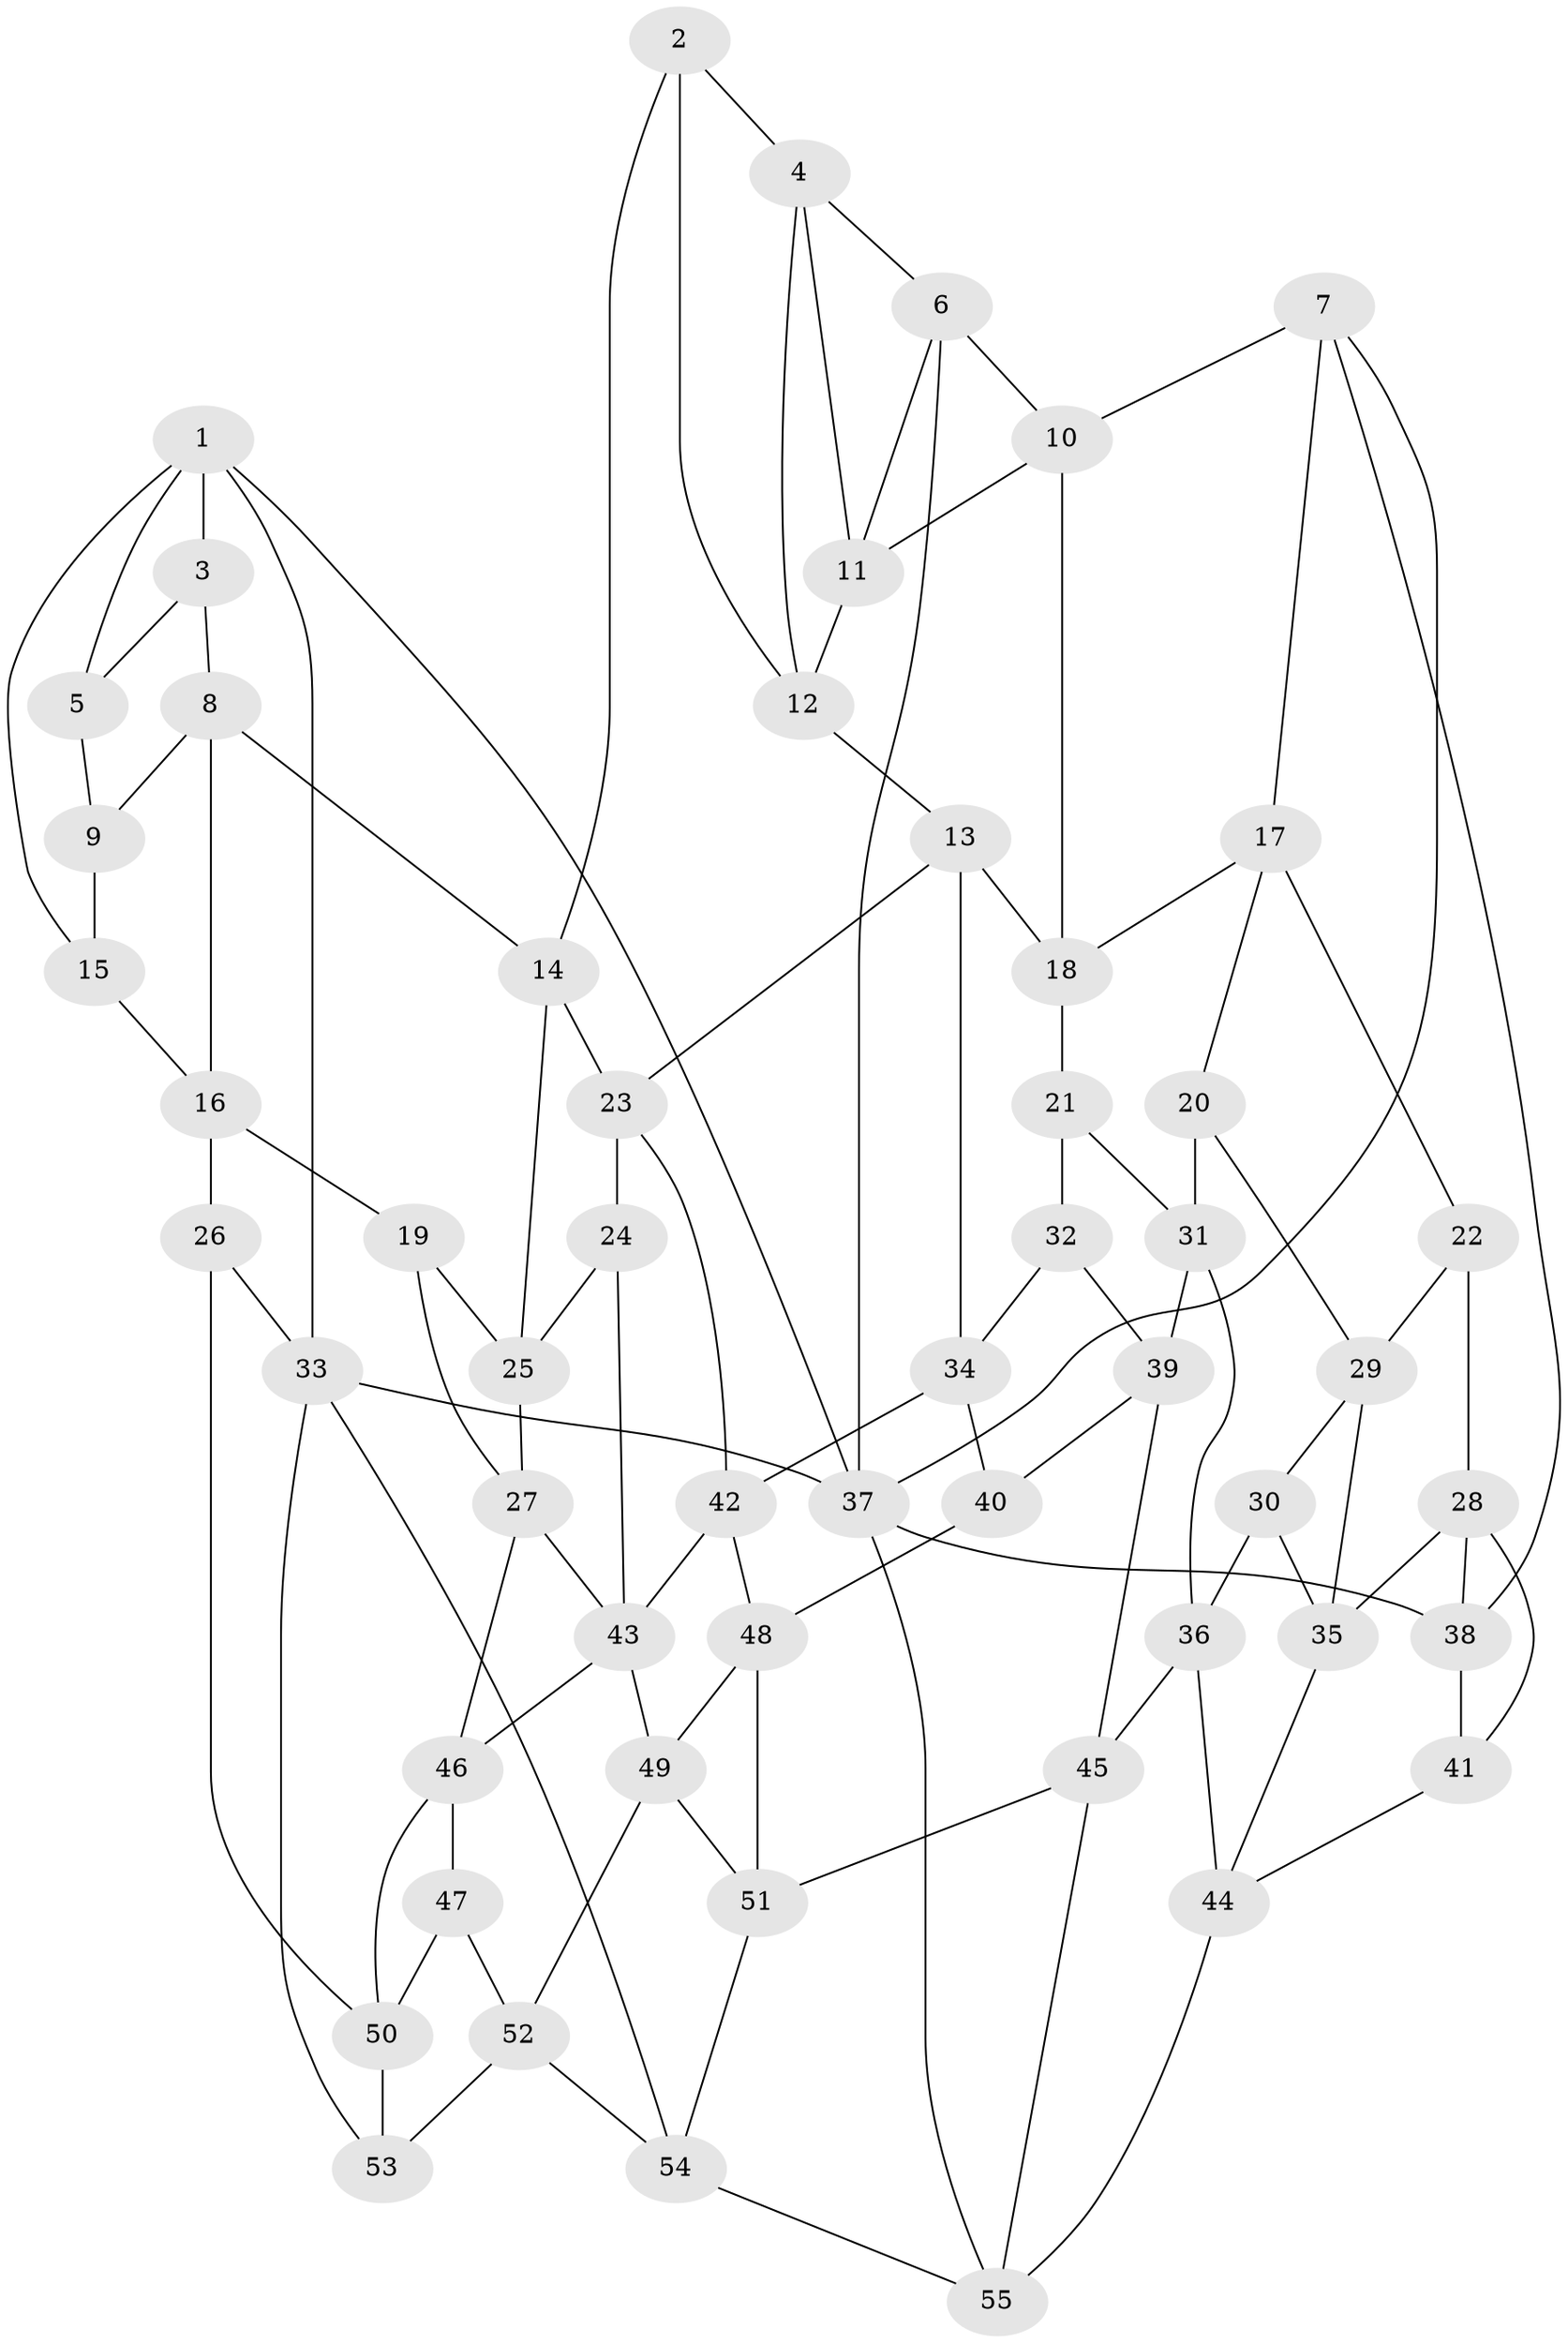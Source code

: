 // original degree distribution, {3: 0.01818181818181818, 4: 0.22727272727272727, 5: 0.5454545454545454, 6: 0.20909090909090908}
// Generated by graph-tools (version 1.1) at 2025/51/03/09/25 03:51:01]
// undirected, 55 vertices, 104 edges
graph export_dot {
graph [start="1"]
  node [color=gray90,style=filled];
  1;
  2;
  3;
  4;
  5;
  6;
  7;
  8;
  9;
  10;
  11;
  12;
  13;
  14;
  15;
  16;
  17;
  18;
  19;
  20;
  21;
  22;
  23;
  24;
  25;
  26;
  27;
  28;
  29;
  30;
  31;
  32;
  33;
  34;
  35;
  36;
  37;
  38;
  39;
  40;
  41;
  42;
  43;
  44;
  45;
  46;
  47;
  48;
  49;
  50;
  51;
  52;
  53;
  54;
  55;
  1 -- 3 [weight=1.0];
  1 -- 5 [weight=1.0];
  1 -- 15 [weight=1.0];
  1 -- 33 [weight=1.0];
  1 -- 37 [weight=1.0];
  2 -- 4 [weight=1.0];
  2 -- 12 [weight=1.0];
  2 -- 14 [weight=1.0];
  3 -- 5 [weight=1.0];
  3 -- 8 [weight=1.0];
  4 -- 6 [weight=1.0];
  4 -- 11 [weight=1.0];
  4 -- 12 [weight=1.0];
  5 -- 9 [weight=1.0];
  6 -- 10 [weight=1.0];
  6 -- 11 [weight=1.0];
  6 -- 37 [weight=1.0];
  7 -- 10 [weight=1.0];
  7 -- 17 [weight=1.0];
  7 -- 37 [weight=1.0];
  7 -- 38 [weight=1.0];
  8 -- 9 [weight=1.0];
  8 -- 14 [weight=1.0];
  8 -- 16 [weight=1.0];
  9 -- 15 [weight=2.0];
  10 -- 11 [weight=1.0];
  10 -- 18 [weight=1.0];
  11 -- 12 [weight=1.0];
  12 -- 13 [weight=1.0];
  13 -- 18 [weight=1.0];
  13 -- 23 [weight=1.0];
  13 -- 34 [weight=1.0];
  14 -- 23 [weight=1.0];
  14 -- 25 [weight=1.0];
  15 -- 16 [weight=1.0];
  16 -- 19 [weight=1.0];
  16 -- 26 [weight=1.0];
  17 -- 18 [weight=1.0];
  17 -- 20 [weight=1.0];
  17 -- 22 [weight=1.0];
  18 -- 21 [weight=1.0];
  19 -- 25 [weight=1.0];
  19 -- 27 [weight=1.0];
  20 -- 29 [weight=1.0];
  20 -- 31 [weight=1.0];
  21 -- 31 [weight=1.0];
  21 -- 32 [weight=1.0];
  22 -- 28 [weight=1.0];
  22 -- 29 [weight=1.0];
  23 -- 24 [weight=1.0];
  23 -- 42 [weight=1.0];
  24 -- 25 [weight=1.0];
  24 -- 43 [weight=1.0];
  25 -- 27 [weight=1.0];
  26 -- 33 [weight=1.0];
  26 -- 50 [weight=1.0];
  27 -- 43 [weight=1.0];
  27 -- 46 [weight=1.0];
  28 -- 35 [weight=1.0];
  28 -- 38 [weight=1.0];
  28 -- 41 [weight=1.0];
  29 -- 30 [weight=1.0];
  29 -- 35 [weight=1.0];
  30 -- 35 [weight=1.0];
  30 -- 36 [weight=1.0];
  31 -- 36 [weight=1.0];
  31 -- 39 [weight=1.0];
  32 -- 34 [weight=2.0];
  32 -- 39 [weight=1.0];
  33 -- 37 [weight=1.0];
  33 -- 53 [weight=1.0];
  33 -- 54 [weight=1.0];
  34 -- 40 [weight=1.0];
  34 -- 42 [weight=2.0];
  35 -- 44 [weight=1.0];
  36 -- 44 [weight=1.0];
  36 -- 45 [weight=1.0];
  37 -- 38 [weight=1.0];
  37 -- 55 [weight=1.0];
  38 -- 41 [weight=1.0];
  39 -- 40 [weight=1.0];
  39 -- 45 [weight=1.0];
  40 -- 48 [weight=1.0];
  41 -- 44 [weight=1.0];
  42 -- 43 [weight=2.0];
  42 -- 48 [weight=1.0];
  43 -- 46 [weight=1.0];
  43 -- 49 [weight=1.0];
  44 -- 55 [weight=1.0];
  45 -- 51 [weight=1.0];
  45 -- 55 [weight=1.0];
  46 -- 47 [weight=1.0];
  46 -- 50 [weight=1.0];
  47 -- 50 [weight=1.0];
  47 -- 52 [weight=1.0];
  48 -- 49 [weight=1.0];
  48 -- 51 [weight=1.0];
  49 -- 51 [weight=1.0];
  49 -- 52 [weight=1.0];
  50 -- 53 [weight=1.0];
  51 -- 54 [weight=1.0];
  52 -- 53 [weight=1.0];
  52 -- 54 [weight=1.0];
  54 -- 55 [weight=1.0];
}
